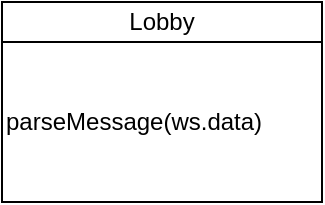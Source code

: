<mxfile>
    <diagram id="h33_qWi3DRgG3gkNttIh" name="Page-1">
        <mxGraphModel dx="810" dy="388" grid="1" gridSize="10" guides="1" tooltips="1" connect="1" arrows="1" fold="1" page="1" pageScale="1" pageWidth="850" pageHeight="1100" math="0" shadow="0">
            <root>
                <mxCell id="0"/>
                <mxCell id="1" parent="0"/>
                <mxCell id="2" value="Lobby" style="rounded=0;whiteSpace=wrap;html=1;" vertex="1" parent="1">
                    <mxGeometry x="160" y="120" width="160" height="20" as="geometry"/>
                </mxCell>
                <mxCell id="3" value="parseMessage(ws.data)" style="rounded=0;whiteSpace=wrap;html=1;align=left;" vertex="1" parent="1">
                    <mxGeometry x="160" y="140" width="160" height="80" as="geometry"/>
                </mxCell>
            </root>
        </mxGraphModel>
    </diagram>
</mxfile>